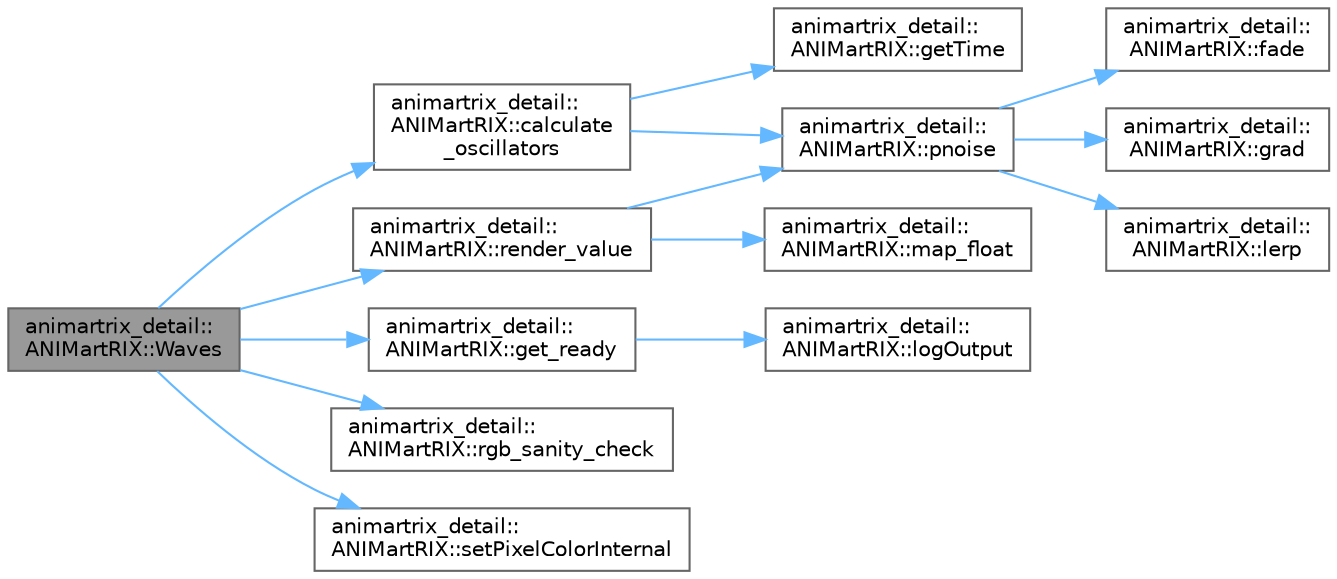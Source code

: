 digraph "animartrix_detail::ANIMartRIX::Waves"
{
 // LATEX_PDF_SIZE
  bgcolor="transparent";
  edge [fontname=Helvetica,fontsize=10,labelfontname=Helvetica,labelfontsize=10];
  node [fontname=Helvetica,fontsize=10,shape=box,height=0.2,width=0.4];
  rankdir="LR";
  Node1 [id="Node000001",label="animartrix_detail::\lANIMartRIX::Waves",height=0.2,width=0.4,color="gray40", fillcolor="grey60", style="filled", fontcolor="black",tooltip=" "];
  Node1 -> Node2 [id="edge1_Node000001_Node000002",color="steelblue1",style="solid",tooltip=" "];
  Node2 [id="Node000002",label="animartrix_detail::\lANIMartRIX::calculate\l_oscillators",height=0.2,width=0.4,color="grey40", fillcolor="white", style="filled",URL="$df/d5e/classanimartrix__detail_1_1_a_n_i_mart_r_i_x_a8f1a3ef6f9688953f30b62ee5a3842e0.html#a8f1a3ef6f9688953f30b62ee5a3842e0",tooltip=" "];
  Node2 -> Node3 [id="edge2_Node000002_Node000003",color="steelblue1",style="solid",tooltip=" "];
  Node3 [id="Node000003",label="animartrix_detail::\lANIMartRIX::getTime",height=0.2,width=0.4,color="grey40", fillcolor="white", style="filled",URL="$df/d5e/classanimartrix__detail_1_1_a_n_i_mart_r_i_x_aca68cf41172ac73c388dad51b3ab40ab.html#aca68cf41172ac73c388dad51b3ab40ab",tooltip=" "];
  Node2 -> Node4 [id="edge3_Node000002_Node000004",color="steelblue1",style="solid",tooltip=" "];
  Node4 [id="Node000004",label="animartrix_detail::\lANIMartRIX::pnoise",height=0.2,width=0.4,color="grey40", fillcolor="white", style="filled",URL="$df/d5e/classanimartrix__detail_1_1_a_n_i_mart_r_i_x_a4e599e324fb4f9bec1a113f1843f6058.html#a4e599e324fb4f9bec1a113f1843f6058",tooltip=" "];
  Node4 -> Node5 [id="edge4_Node000004_Node000005",color="steelblue1",style="solid",tooltip=" "];
  Node5 [id="Node000005",label="animartrix_detail::\lANIMartRIX::fade",height=0.2,width=0.4,color="grey40", fillcolor="white", style="filled",URL="$df/d5e/classanimartrix__detail_1_1_a_n_i_mart_r_i_x_af3fb7d297afe35dea7078be3836aa994.html#af3fb7d297afe35dea7078be3836aa994",tooltip=" "];
  Node4 -> Node6 [id="edge5_Node000004_Node000006",color="steelblue1",style="solid",tooltip=" "];
  Node6 [id="Node000006",label="animartrix_detail::\lANIMartRIX::grad",height=0.2,width=0.4,color="grey40", fillcolor="white", style="filled",URL="$df/d5e/classanimartrix__detail_1_1_a_n_i_mart_r_i_x_acb625b48d9c1beec3067e0c38b7a0b22.html#acb625b48d9c1beec3067e0c38b7a0b22",tooltip=" "];
  Node4 -> Node7 [id="edge6_Node000004_Node000007",color="steelblue1",style="solid",tooltip=" "];
  Node7 [id="Node000007",label="animartrix_detail::\lANIMartRIX::lerp",height=0.2,width=0.4,color="grey40", fillcolor="white", style="filled",URL="$df/d5e/classanimartrix__detail_1_1_a_n_i_mart_r_i_x_a7ce0a9b9405217a5b8bf71c88bcb571b.html#a7ce0a9b9405217a5b8bf71c88bcb571b",tooltip=" "];
  Node1 -> Node8 [id="edge7_Node000001_Node000008",color="steelblue1",style="solid",tooltip=" "];
  Node8 [id="Node000008",label="animartrix_detail::\lANIMartRIX::get_ready",height=0.2,width=0.4,color="grey40", fillcolor="white", style="filled",URL="$df/d5e/classanimartrix__detail_1_1_a_n_i_mart_r_i_x_a087a9473459c121592e78b11d617820b.html#a087a9473459c121592e78b11d617820b",tooltip=" "];
  Node8 -> Node9 [id="edge8_Node000008_Node000009",color="steelblue1",style="solid",tooltip=" "];
  Node9 [id="Node000009",label="animartrix_detail::\lANIMartRIX::logOutput",height=0.2,width=0.4,color="grey40", fillcolor="white", style="filled",URL="$df/d5e/classanimartrix__detail_1_1_a_n_i_mart_r_i_x_ac384f7991b6c2a4906b1783b7aa59638.html#ac384f7991b6c2a4906b1783b7aa59638",tooltip=" "];
  Node1 -> Node10 [id="edge9_Node000001_Node000010",color="steelblue1",style="solid",tooltip=" "];
  Node10 [id="Node000010",label="animartrix_detail::\lANIMartRIX::render_value",height=0.2,width=0.4,color="grey40", fillcolor="white", style="filled",URL="$df/d5e/classanimartrix__detail_1_1_a_n_i_mart_r_i_x_a867d92fbbe56d9cdbd02638db2795324.html#a867d92fbbe56d9cdbd02638db2795324",tooltip=" "];
  Node10 -> Node11 [id="edge10_Node000010_Node000011",color="steelblue1",style="solid",tooltip=" "];
  Node11 [id="Node000011",label="animartrix_detail::\lANIMartRIX::map_float",height=0.2,width=0.4,color="grey40", fillcolor="white", style="filled",URL="$df/d5e/classanimartrix__detail_1_1_a_n_i_mart_r_i_x_a2006d9bb43b5840274de66a93529a29f.html#a2006d9bb43b5840274de66a93529a29f",tooltip=" "];
  Node10 -> Node4 [id="edge11_Node000010_Node000004",color="steelblue1",style="solid",tooltip=" "];
  Node1 -> Node12 [id="edge12_Node000001_Node000012",color="steelblue1",style="solid",tooltip=" "];
  Node12 [id="Node000012",label="animartrix_detail::\lANIMartRIX::rgb_sanity_check",height=0.2,width=0.4,color="grey40", fillcolor="white", style="filled",URL="$df/d5e/classanimartrix__detail_1_1_a_n_i_mart_r_i_x_a67a30ae022755db342ddaafdeb1b7d9f.html#a67a30ae022755db342ddaafdeb1b7d9f",tooltip=" "];
  Node1 -> Node13 [id="edge13_Node000001_Node000013",color="steelblue1",style="solid",tooltip=" "];
  Node13 [id="Node000013",label="animartrix_detail::\lANIMartRIX::setPixelColorInternal",height=0.2,width=0.4,color="grey40", fillcolor="white", style="filled",URL="$df/d5e/classanimartrix__detail_1_1_a_n_i_mart_r_i_x_abeda45d77e8e41b81cd1e24a004e7f0c.html#abeda45d77e8e41b81cd1e24a004e7f0c",tooltip=" "];
}
